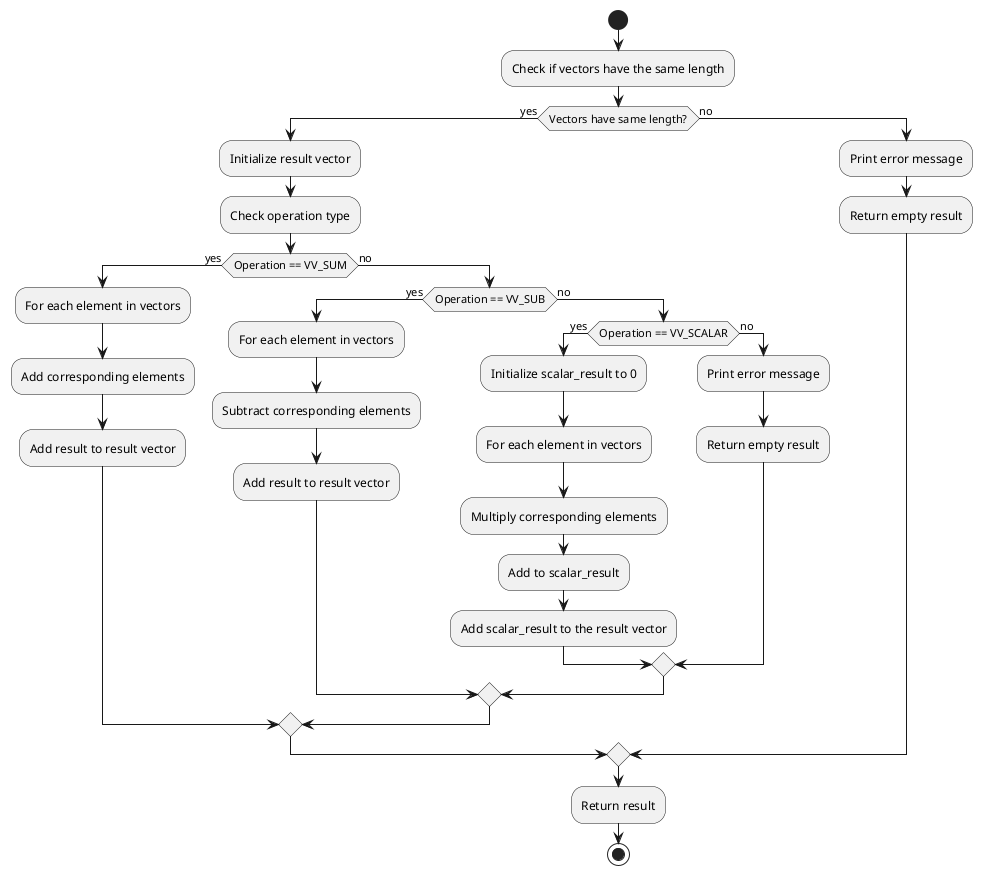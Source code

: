 @startuml

start

:Check if vectors have the same length;
if (Vectors have same length?) then (yes)
    :Initialize result vector;
    
    :Check operation type;
    if (Operation == VV_SUM) then (yes)
        :For each element in vectors;
        :Add corresponding elements;
        :Add result to result vector;
    else (no)
        if (Operation == VV_SUB) then (yes)
            :For each element in vectors;
            :Subtract corresponding elements;
            :Add result to result vector;
        else (no)
            if (Operation == VV_SCALAR) then (yes)
                :Initialize scalar_result to 0;
                :For each element in vectors;
                :Multiply corresponding elements;
                :Add to scalar_result;
                :Add scalar_result to the result vector;
            else (no)
                :Print error message;
                :Return empty result;
            endif
        endif
    endif

else (no)
    :Print error message;
    :Return empty result;
endif

:Return result;

stop

@enduml